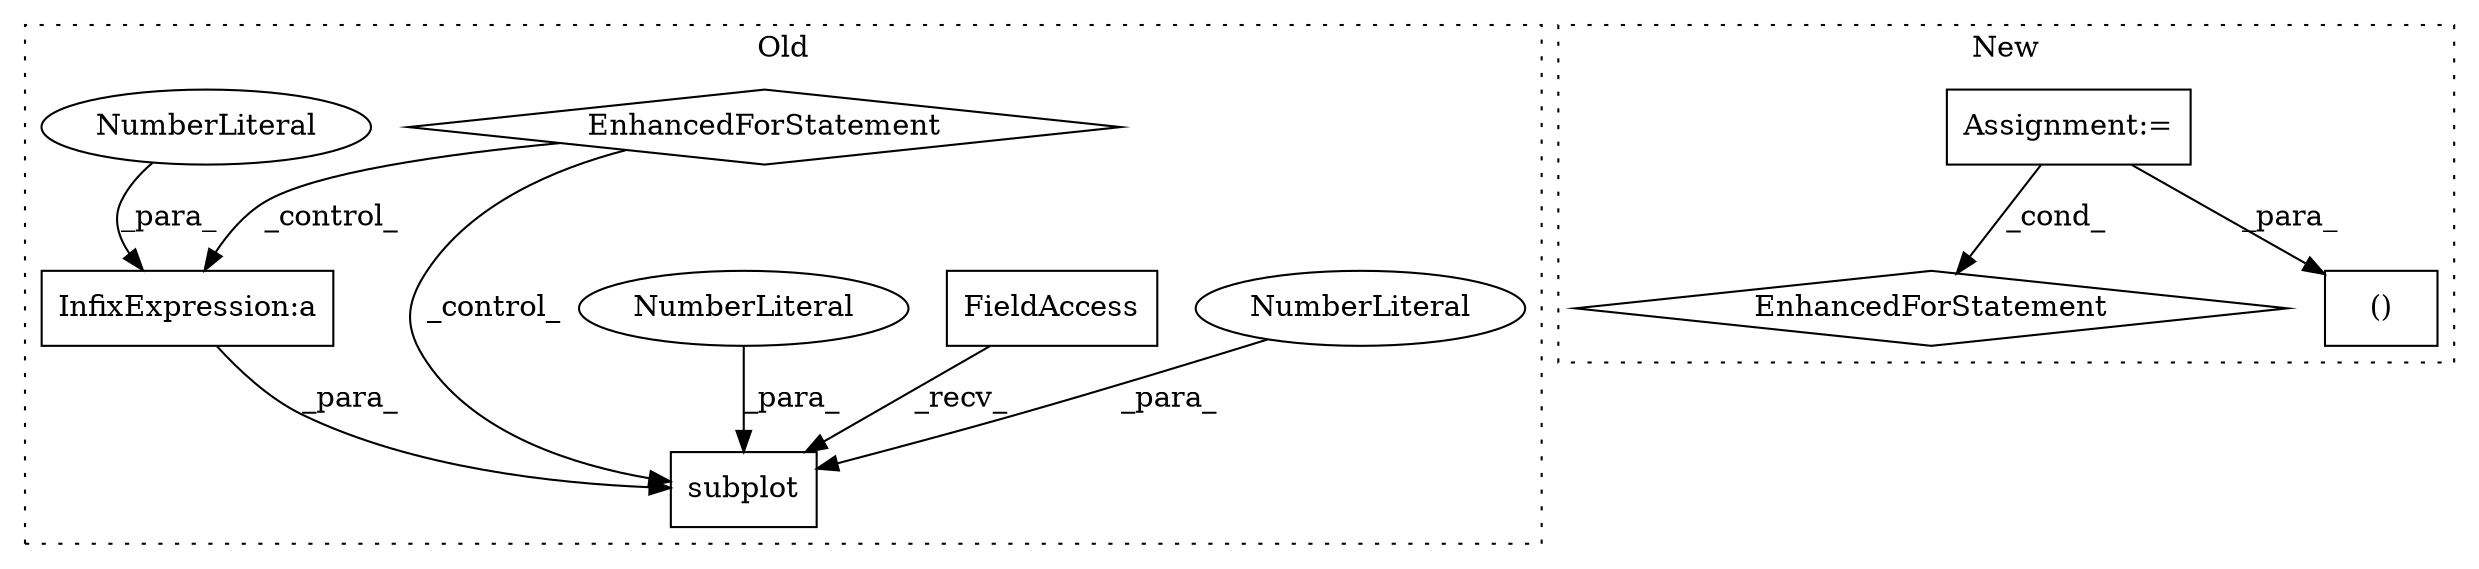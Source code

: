 digraph G {
subgraph cluster0 {
1 [label="subplot" a="32" s="1866,1887" l="8,1" shape="box"];
3 [label="NumberLiteral" a="34" s="1876" l="1" shape="ellipse"];
4 [label="FieldAccess" a="22" s="1848" l="10" shape="box"];
5 [label="NumberLiteral" a="34" s="1874" l="1" shape="ellipse"];
8 [label="EnhancedForStatement" a="70" s="1688,1838" l="81,2" shape="diamond"];
9 [label="InfixExpression:a" a="27" s="1883" l="3" shape="box"];
10 [label="NumberLiteral" a="34" s="1886" l="1" shape="ellipse"];
label = "Old";
style="dotted";
}
subgraph cluster1 {
2 [label="EnhancedForStatement" a="70" s="1528,1712" l="78,2" shape="diamond"];
6 [label="Assignment:=" a="7" s="288" l="4" shape="box"];
7 [label="()" a="106" s="662" l="18" shape="box"];
label = "New";
style="dotted";
}
3 -> 1 [label="_para_"];
4 -> 1 [label="_recv_"];
5 -> 1 [label="_para_"];
6 -> 2 [label="_cond_"];
6 -> 7 [label="_para_"];
8 -> 1 [label="_control_"];
8 -> 9 [label="_control_"];
9 -> 1 [label="_para_"];
10 -> 9 [label="_para_"];
}